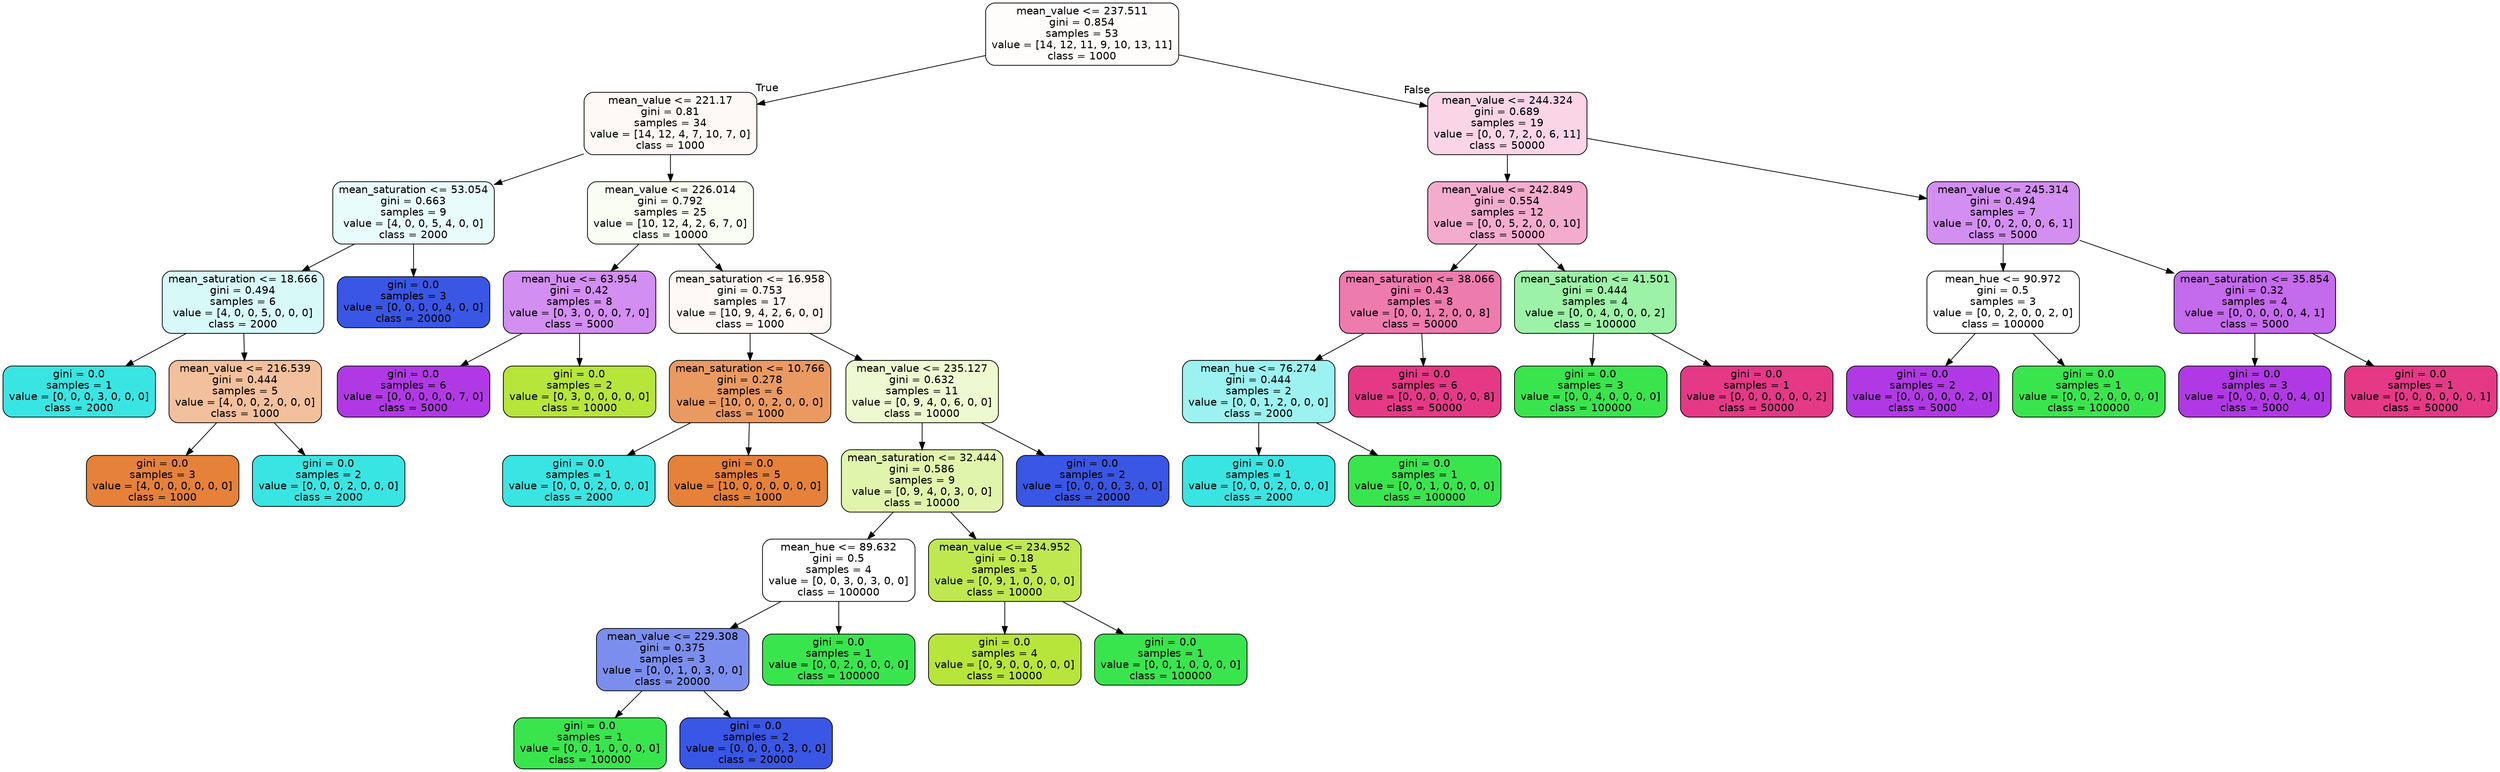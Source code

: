 digraph Tree {
node [shape=box, style="filled, rounded", color="black", fontname="helvetica"] ;
edge [fontname="helvetica"] ;
0 [label="mean_value <= 237.511\ngini = 0.854\nsamples = 53\nvalue = [14, 12, 11, 9, 10, 13, 11]\nclass = 1000", fillcolor="#fffdfc"] ;
1 [label="mean_value <= 221.17\ngini = 0.81\nsamples = 34\nvalue = [14, 12, 4, 7, 10, 7, 0]\nclass = 1000", fillcolor="#fef9f6"] ;
0 -> 1 [labeldistance=2.5, labelangle=45, headlabel="True"] ;
2 [label="mean_saturation <= 53.054\ngini = 0.663\nsamples = 9\nvalue = [4, 0, 0, 5, 4, 0, 0]\nclass = 2000", fillcolor="#e9fcfc"] ;
1 -> 2 ;
3 [label="mean_saturation <= 18.666\ngini = 0.494\nsamples = 6\nvalue = [4, 0, 0, 5, 0, 0, 0]\nclass = 2000", fillcolor="#d7faf9"] ;
2 -> 3 ;
4 [label="gini = 0.0\nsamples = 1\nvalue = [0, 0, 0, 3, 0, 0, 0]\nclass = 2000", fillcolor="#39e5e2"] ;
3 -> 4 ;
5 [label="mean_value <= 216.539\ngini = 0.444\nsamples = 5\nvalue = [4, 0, 0, 2, 0, 0, 0]\nclass = 1000", fillcolor="#f2c09c"] ;
3 -> 5 ;
6 [label="gini = 0.0\nsamples = 3\nvalue = [4, 0, 0, 0, 0, 0, 0]\nclass = 1000", fillcolor="#e58139"] ;
5 -> 6 ;
7 [label="gini = 0.0\nsamples = 2\nvalue = [0, 0, 0, 2, 0, 0, 0]\nclass = 2000", fillcolor="#39e5e2"] ;
5 -> 7 ;
8 [label="gini = 0.0\nsamples = 3\nvalue = [0, 0, 0, 0, 4, 0, 0]\nclass = 20000", fillcolor="#3956e5"] ;
2 -> 8 ;
9 [label="mean_value <= 226.014\ngini = 0.792\nsamples = 25\nvalue = [10, 12, 4, 2, 6, 7, 0]\nclass = 10000", fillcolor="#fafdf2"] ;
1 -> 9 ;
10 [label="mean_hue <= 63.954\ngini = 0.42\nsamples = 8\nvalue = [0, 3, 0, 0, 0, 7, 0]\nclass = 5000", fillcolor="#d28ef0"] ;
9 -> 10 ;
11 [label="gini = 0.0\nsamples = 6\nvalue = [0, 0, 0, 0, 0, 7, 0]\nclass = 5000", fillcolor="#b139e5"] ;
10 -> 11 ;
12 [label="gini = 0.0\nsamples = 2\nvalue = [0, 3, 0, 0, 0, 0, 0]\nclass = 10000", fillcolor="#b7e539"] ;
10 -> 12 ;
13 [label="mean_saturation <= 16.958\ngini = 0.753\nsamples = 17\nvalue = [10, 9, 4, 2, 6, 0, 0]\nclass = 1000", fillcolor="#fef9f6"] ;
9 -> 13 ;
14 [label="mean_saturation <= 10.766\ngini = 0.278\nsamples = 6\nvalue = [10, 0, 0, 2, 0, 0, 0]\nclass = 1000", fillcolor="#ea9a61"] ;
13 -> 14 ;
15 [label="gini = 0.0\nsamples = 1\nvalue = [0, 0, 0, 2, 0, 0, 0]\nclass = 2000", fillcolor="#39e5e2"] ;
14 -> 15 ;
16 [label="gini = 0.0\nsamples = 5\nvalue = [10, 0, 0, 0, 0, 0, 0]\nclass = 1000", fillcolor="#e58139"] ;
14 -> 16 ;
17 [label="mean_value <= 235.127\ngini = 0.632\nsamples = 11\nvalue = [0, 9, 4, 0, 6, 0, 0]\nclass = 10000", fillcolor="#eef9d1"] ;
13 -> 17 ;
18 [label="mean_saturation <= 32.444\ngini = 0.586\nsamples = 9\nvalue = [0, 9, 4, 0, 3, 0, 0]\nclass = 10000", fillcolor="#e1f4ac"] ;
17 -> 18 ;
19 [label="mean_hue <= 89.632\ngini = 0.5\nsamples = 4\nvalue = [0, 0, 3, 0, 3, 0, 0]\nclass = 100000", fillcolor="#ffffff"] ;
18 -> 19 ;
20 [label="mean_value <= 229.308\ngini = 0.375\nsamples = 3\nvalue = [0, 0, 1, 0, 3, 0, 0]\nclass = 20000", fillcolor="#7b8eee"] ;
19 -> 20 ;
21 [label="gini = 0.0\nsamples = 1\nvalue = [0, 0, 1, 0, 0, 0, 0]\nclass = 100000", fillcolor="#39e54d"] ;
20 -> 21 ;
22 [label="gini = 0.0\nsamples = 2\nvalue = [0, 0, 0, 0, 3, 0, 0]\nclass = 20000", fillcolor="#3956e5"] ;
20 -> 22 ;
23 [label="gini = 0.0\nsamples = 1\nvalue = [0, 0, 2, 0, 0, 0, 0]\nclass = 100000", fillcolor="#39e54d"] ;
19 -> 23 ;
24 [label="mean_value <= 234.952\ngini = 0.18\nsamples = 5\nvalue = [0, 9, 1, 0, 0, 0, 0]\nclass = 10000", fillcolor="#bfe84f"] ;
18 -> 24 ;
25 [label="gini = 0.0\nsamples = 4\nvalue = [0, 9, 0, 0, 0, 0, 0]\nclass = 10000", fillcolor="#b7e539"] ;
24 -> 25 ;
26 [label="gini = 0.0\nsamples = 1\nvalue = [0, 0, 1, 0, 0, 0, 0]\nclass = 100000", fillcolor="#39e54d"] ;
24 -> 26 ;
27 [label="gini = 0.0\nsamples = 2\nvalue = [0, 0, 0, 0, 3, 0, 0]\nclass = 20000", fillcolor="#3956e5"] ;
17 -> 27 ;
28 [label="mean_value <= 244.324\ngini = 0.689\nsamples = 19\nvalue = [0, 0, 7, 2, 0, 6, 11]\nclass = 50000", fillcolor="#fad5e6"] ;
0 -> 28 [labeldistance=2.5, labelangle=-45, headlabel="False"] ;
29 [label="mean_value <= 242.849\ngini = 0.554\nsamples = 12\nvalue = [0, 0, 5, 2, 0, 0, 10]\nclass = 50000", fillcolor="#f4accd"] ;
28 -> 29 ;
30 [label="mean_saturation <= 38.066\ngini = 0.43\nsamples = 8\nvalue = [0, 0, 1, 2, 0, 0, 8]\nclass = 50000", fillcolor="#ee7bae"] ;
29 -> 30 ;
31 [label="mean_hue <= 76.274\ngini = 0.444\nsamples = 2\nvalue = [0, 0, 1, 2, 0, 0, 0]\nclass = 2000", fillcolor="#9cf2f0"] ;
30 -> 31 ;
32 [label="gini = 0.0\nsamples = 1\nvalue = [0, 0, 0, 2, 0, 0, 0]\nclass = 2000", fillcolor="#39e5e2"] ;
31 -> 32 ;
33 [label="gini = 0.0\nsamples = 1\nvalue = [0, 0, 1, 0, 0, 0, 0]\nclass = 100000", fillcolor="#39e54d"] ;
31 -> 33 ;
34 [label="gini = 0.0\nsamples = 6\nvalue = [0, 0, 0, 0, 0, 0, 8]\nclass = 50000", fillcolor="#e53986"] ;
30 -> 34 ;
35 [label="mean_saturation <= 41.501\ngini = 0.444\nsamples = 4\nvalue = [0, 0, 4, 0, 0, 0, 2]\nclass = 100000", fillcolor="#9cf2a6"] ;
29 -> 35 ;
36 [label="gini = 0.0\nsamples = 3\nvalue = [0, 0, 4, 0, 0, 0, 0]\nclass = 100000", fillcolor="#39e54d"] ;
35 -> 36 ;
37 [label="gini = 0.0\nsamples = 1\nvalue = [0, 0, 0, 0, 0, 0, 2]\nclass = 50000", fillcolor="#e53986"] ;
35 -> 37 ;
38 [label="mean_value <= 245.314\ngini = 0.494\nsamples = 7\nvalue = [0, 0, 2, 0, 0, 6, 1]\nclass = 5000", fillcolor="#d28ef0"] ;
28 -> 38 ;
39 [label="mean_hue <= 90.972\ngini = 0.5\nsamples = 3\nvalue = [0, 0, 2, 0, 0, 2, 0]\nclass = 100000", fillcolor="#ffffff"] ;
38 -> 39 ;
40 [label="gini = 0.0\nsamples = 2\nvalue = [0, 0, 0, 0, 0, 2, 0]\nclass = 5000", fillcolor="#b139e5"] ;
39 -> 40 ;
41 [label="gini = 0.0\nsamples = 1\nvalue = [0, 0, 2, 0, 0, 0, 0]\nclass = 100000", fillcolor="#39e54d"] ;
39 -> 41 ;
42 [label="mean_saturation <= 35.854\ngini = 0.32\nsamples = 4\nvalue = [0, 0, 0, 0, 0, 4, 1]\nclass = 5000", fillcolor="#c46aec"] ;
38 -> 42 ;
43 [label="gini = 0.0\nsamples = 3\nvalue = [0, 0, 0, 0, 0, 4, 0]\nclass = 5000", fillcolor="#b139e5"] ;
42 -> 43 ;
44 [label="gini = 0.0\nsamples = 1\nvalue = [0, 0, 0, 0, 0, 0, 1]\nclass = 50000", fillcolor="#e53986"] ;
42 -> 44 ;
}